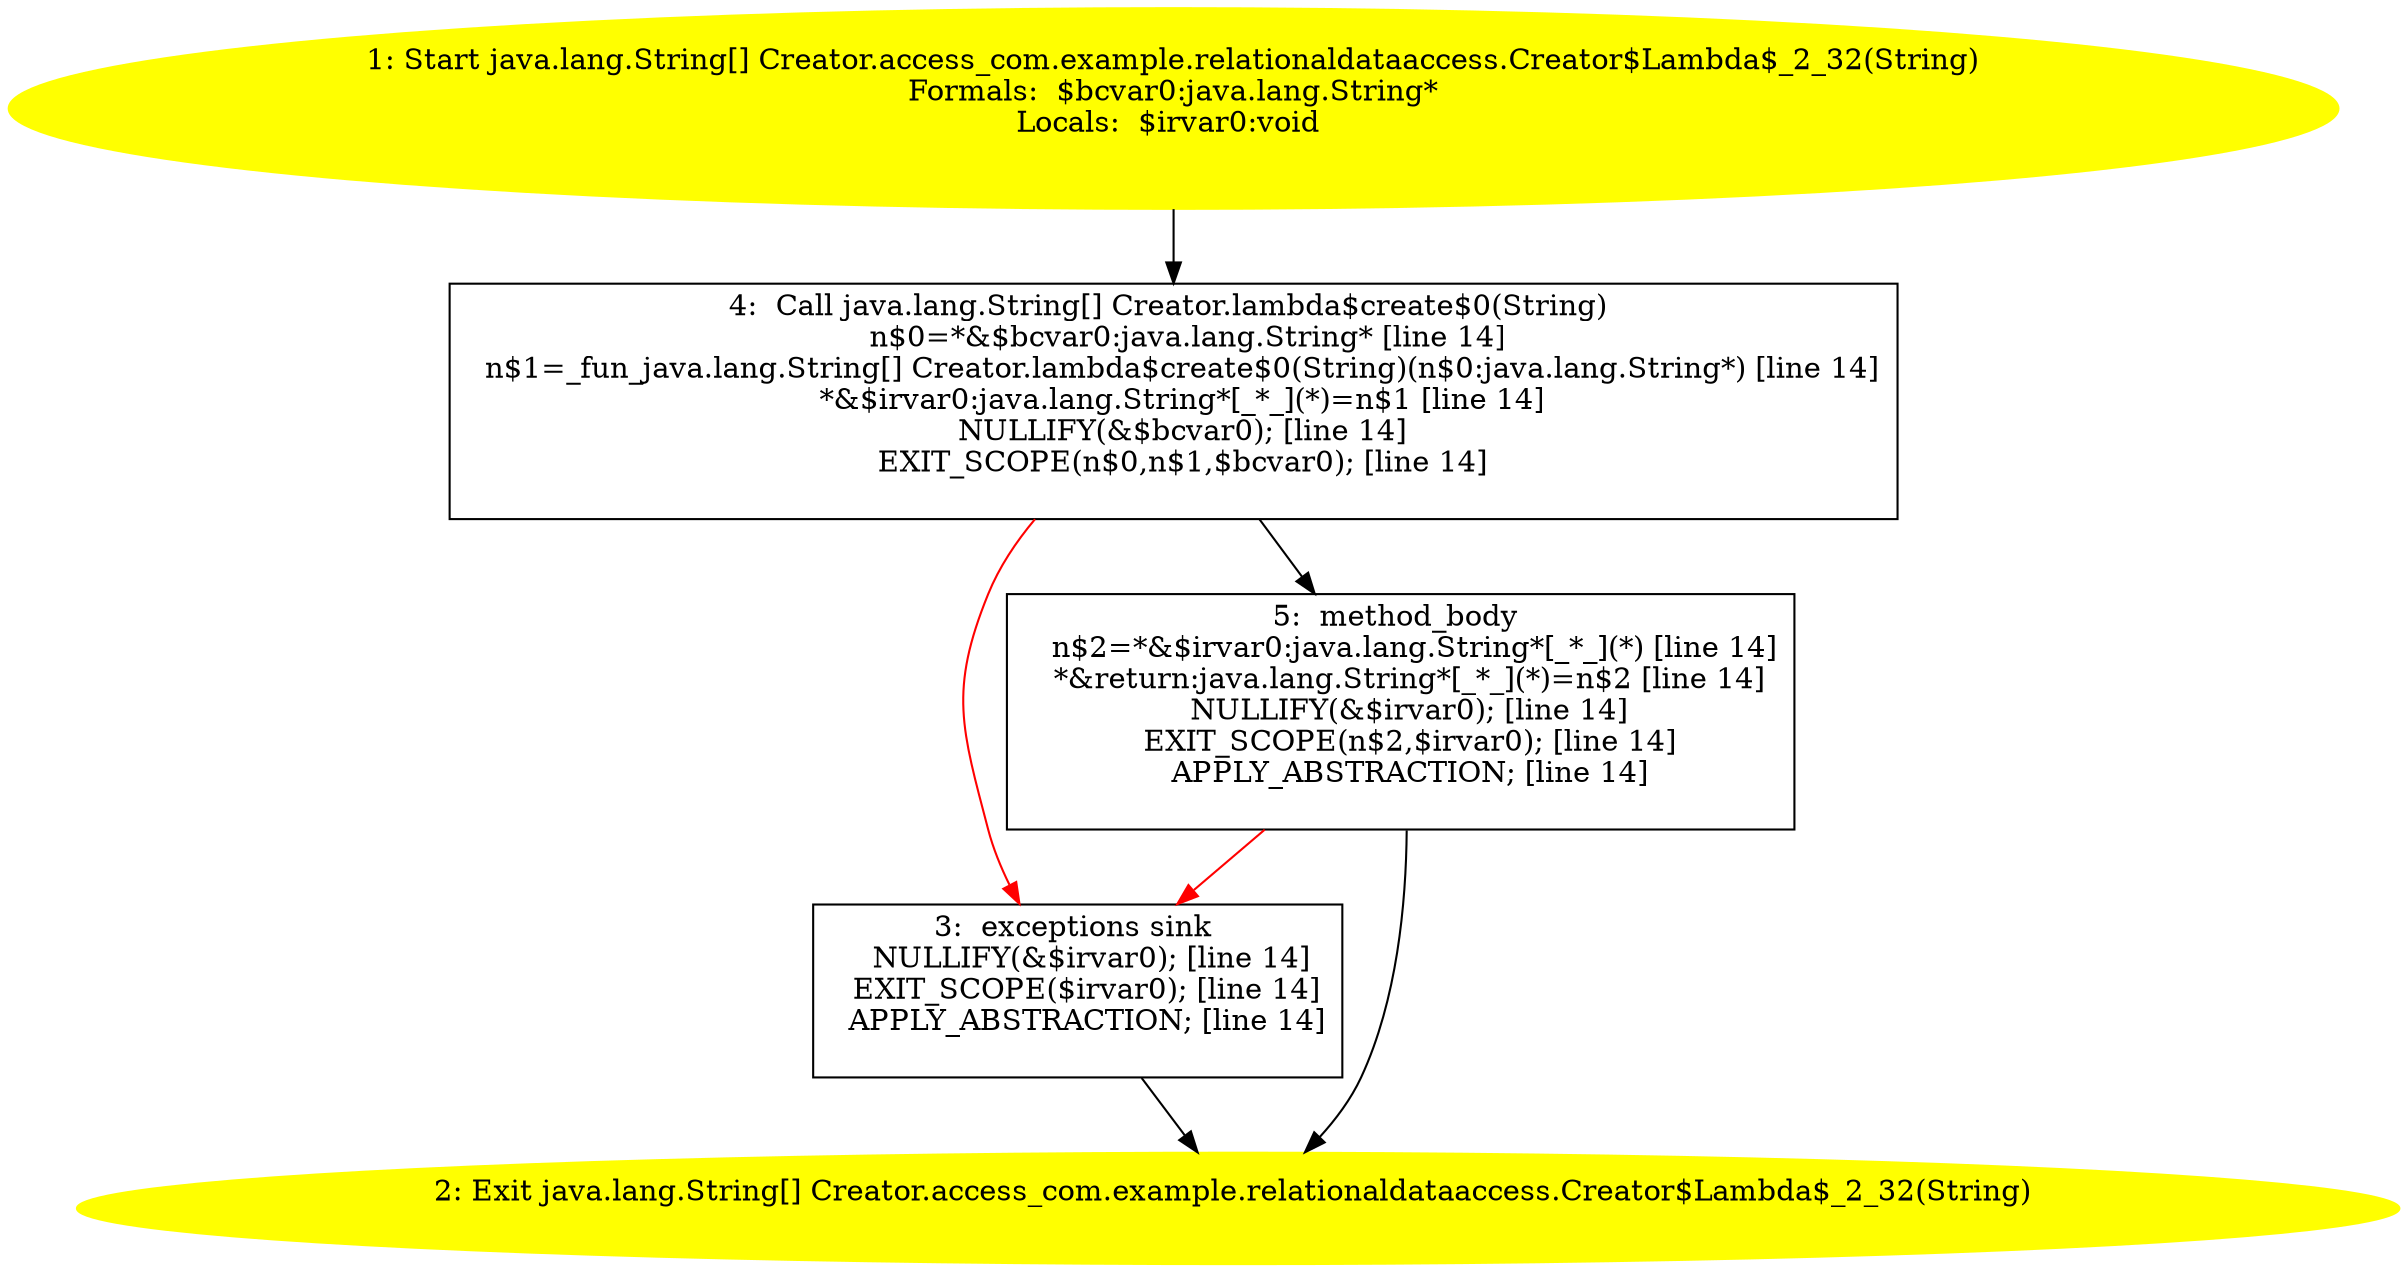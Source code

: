 /* @generated */
digraph cfg {
"com.example.relationaldataaccess.Creator.access_com.example.relationaldataaccess.Creator$Lambda$_2_3.7e41d5b21b823cde6aab0162cb8104bb_1" [label="1: Start java.lang.String[] Creator.access_com.example.relationaldataaccess.Creator$Lambda$_2_32(String)\nFormals:  $bcvar0:java.lang.String*\nLocals:  $irvar0:void \n  " color=yellow style=filled]
	

	 "com.example.relationaldataaccess.Creator.access_com.example.relationaldataaccess.Creator$Lambda$_2_3.7e41d5b21b823cde6aab0162cb8104bb_1" -> "com.example.relationaldataaccess.Creator.access_com.example.relationaldataaccess.Creator$Lambda$_2_3.7e41d5b21b823cde6aab0162cb8104bb_4" ;
"com.example.relationaldataaccess.Creator.access_com.example.relationaldataaccess.Creator$Lambda$_2_3.7e41d5b21b823cde6aab0162cb8104bb_2" [label="2: Exit java.lang.String[] Creator.access_com.example.relationaldataaccess.Creator$Lambda$_2_32(String) \n  " color=yellow style=filled]
	

"com.example.relationaldataaccess.Creator.access_com.example.relationaldataaccess.Creator$Lambda$_2_3.7e41d5b21b823cde6aab0162cb8104bb_3" [label="3:  exceptions sink \n   NULLIFY(&$irvar0); [line 14]\n  EXIT_SCOPE($irvar0); [line 14]\n  APPLY_ABSTRACTION; [line 14]\n " shape="box"]
	

	 "com.example.relationaldataaccess.Creator.access_com.example.relationaldataaccess.Creator$Lambda$_2_3.7e41d5b21b823cde6aab0162cb8104bb_3" -> "com.example.relationaldataaccess.Creator.access_com.example.relationaldataaccess.Creator$Lambda$_2_3.7e41d5b21b823cde6aab0162cb8104bb_2" ;
"com.example.relationaldataaccess.Creator.access_com.example.relationaldataaccess.Creator$Lambda$_2_3.7e41d5b21b823cde6aab0162cb8104bb_4" [label="4:  Call java.lang.String[] Creator.lambda$create$0(String) \n   n$0=*&$bcvar0:java.lang.String* [line 14]\n  n$1=_fun_java.lang.String[] Creator.lambda$create$0(String)(n$0:java.lang.String*) [line 14]\n  *&$irvar0:java.lang.String*[_*_](*)=n$1 [line 14]\n  NULLIFY(&$bcvar0); [line 14]\n  EXIT_SCOPE(n$0,n$1,$bcvar0); [line 14]\n " shape="box"]
	

	 "com.example.relationaldataaccess.Creator.access_com.example.relationaldataaccess.Creator$Lambda$_2_3.7e41d5b21b823cde6aab0162cb8104bb_4" -> "com.example.relationaldataaccess.Creator.access_com.example.relationaldataaccess.Creator$Lambda$_2_3.7e41d5b21b823cde6aab0162cb8104bb_5" ;
	 "com.example.relationaldataaccess.Creator.access_com.example.relationaldataaccess.Creator$Lambda$_2_3.7e41d5b21b823cde6aab0162cb8104bb_4" -> "com.example.relationaldataaccess.Creator.access_com.example.relationaldataaccess.Creator$Lambda$_2_3.7e41d5b21b823cde6aab0162cb8104bb_3" [color="red" ];
"com.example.relationaldataaccess.Creator.access_com.example.relationaldataaccess.Creator$Lambda$_2_3.7e41d5b21b823cde6aab0162cb8104bb_5" [label="5:  method_body \n   n$2=*&$irvar0:java.lang.String*[_*_](*) [line 14]\n  *&return:java.lang.String*[_*_](*)=n$2 [line 14]\n  NULLIFY(&$irvar0); [line 14]\n  EXIT_SCOPE(n$2,$irvar0); [line 14]\n  APPLY_ABSTRACTION; [line 14]\n " shape="box"]
	

	 "com.example.relationaldataaccess.Creator.access_com.example.relationaldataaccess.Creator$Lambda$_2_3.7e41d5b21b823cde6aab0162cb8104bb_5" -> "com.example.relationaldataaccess.Creator.access_com.example.relationaldataaccess.Creator$Lambda$_2_3.7e41d5b21b823cde6aab0162cb8104bb_2" ;
	 "com.example.relationaldataaccess.Creator.access_com.example.relationaldataaccess.Creator$Lambda$_2_3.7e41d5b21b823cde6aab0162cb8104bb_5" -> "com.example.relationaldataaccess.Creator.access_com.example.relationaldataaccess.Creator$Lambda$_2_3.7e41d5b21b823cde6aab0162cb8104bb_3" [color="red" ];
}
